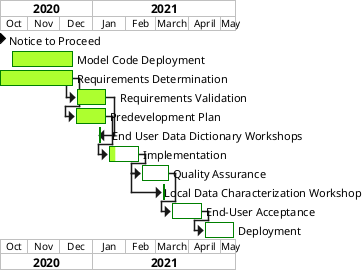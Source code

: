 @startgantt
<style>
ganttDiagram {
  task {
    BackGroundColor GreenYellow
    LineColor Green
    unstarted {
      BackGroundColor GreenYellow
      LineColor Green
    }
  }
}
</style>
printscale monthly
Project starts 2020-10-06
[Notice to Proceed] happens on 2020-10-06
[Model Code Deployment] lasts 60 days and ends on 2020-12-14
[Requirements Determination] lasts 71 days and ends on 2020-12-14
then [Requirements Validation] lasts 30 days and ends on 2021-01-14
[Predevelopment Plan] lasts 30 days and ends on 2021-01-14
[End User Data Dictionary Workshops] lasts 3 days and ends 7 days before [Requirements Validation]'s end
[Implementation] lasts 30 days and ends on 2021-02-14 and is 20% complete
[Quality Assurance] lasts 30 days and ends on 2021-03-14 and is 0% complete
[Local Data Characterization Workshop] starts 21 days after [Quality Assurance]'s start and lasts 1 day
[End-User Acceptance] lasts 30 days and ends on 2021-04-14 and is 0% complete
[Deployment] lasts 30 days and ends on 2021-05-14 and is 0% complete

[Requirements Determination]->[Predevelopment Plan]
[Predevelopment Plan]->[Implementation]
[Implementation]->[Quality Assurance]
[Quality Assurance]->[End-User Acceptance]
[End-User Acceptance]->[Deployment]
@endgantt
